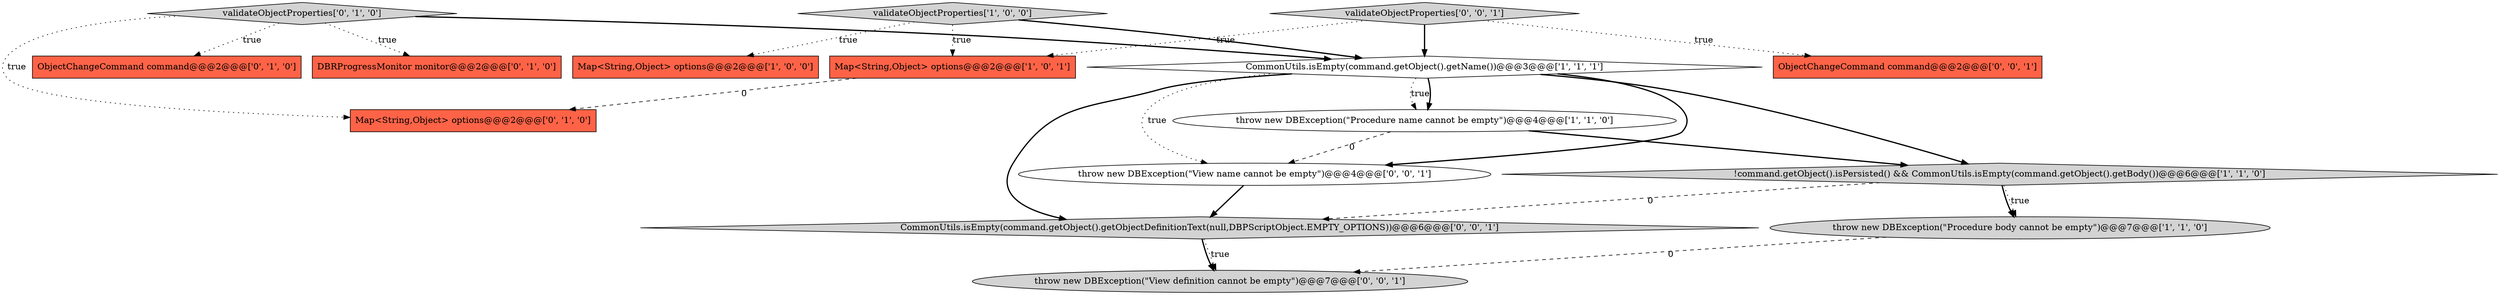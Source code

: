 digraph {
8 [style = filled, label = "validateObjectProperties['0', '1', '0']", fillcolor = lightgray, shape = diamond image = "AAA0AAABBB2BBB"];
5 [style = filled, label = "Map<String,Object> options@@@2@@@['1', '0', '1']", fillcolor = tomato, shape = box image = "AAA0AAABBB1BBB"];
0 [style = filled, label = "!command.getObject().isPersisted() && CommonUtils.isEmpty(command.getObject().getBody())@@@6@@@['1', '1', '0']", fillcolor = lightgray, shape = diamond image = "AAA0AAABBB1BBB"];
10 [style = filled, label = "Map<String,Object> options@@@2@@@['0', '1', '0']", fillcolor = tomato, shape = box image = "AAA1AAABBB2BBB"];
15 [style = filled, label = "throw new DBException(\"View definition cannot be empty\")@@@7@@@['0', '0', '1']", fillcolor = lightgray, shape = ellipse image = "AAA0AAABBB3BBB"];
7 [style = filled, label = "ObjectChangeCommand command@@@2@@@['0', '1', '0']", fillcolor = tomato, shape = box image = "AAA0AAABBB2BBB"];
2 [style = filled, label = "CommonUtils.isEmpty(command.getObject().getName())@@@3@@@['1', '1', '1']", fillcolor = white, shape = diamond image = "AAA0AAABBB1BBB"];
13 [style = filled, label = "throw new DBException(\"View name cannot be empty\")@@@4@@@['0', '0', '1']", fillcolor = white, shape = ellipse image = "AAA0AAABBB3BBB"];
4 [style = filled, label = "throw new DBException(\"Procedure body cannot be empty\")@@@7@@@['1', '1', '0']", fillcolor = lightgray, shape = ellipse image = "AAA0AAABBB1BBB"];
3 [style = filled, label = "validateObjectProperties['1', '0', '0']", fillcolor = lightgray, shape = diamond image = "AAA0AAABBB1BBB"];
12 [style = filled, label = "ObjectChangeCommand command@@@2@@@['0', '0', '1']", fillcolor = tomato, shape = box image = "AAA0AAABBB3BBB"];
9 [style = filled, label = "DBRProgressMonitor monitor@@@2@@@['0', '1', '0']", fillcolor = tomato, shape = box image = "AAA0AAABBB2BBB"];
14 [style = filled, label = "CommonUtils.isEmpty(command.getObject().getObjectDefinitionText(null,DBPScriptObject.EMPTY_OPTIONS))@@@6@@@['0', '0', '1']", fillcolor = lightgray, shape = diamond image = "AAA0AAABBB3BBB"];
1 [style = filled, label = "Map<String,Object> options@@@2@@@['1', '0', '0']", fillcolor = tomato, shape = box image = "AAA0AAABBB1BBB"];
11 [style = filled, label = "validateObjectProperties['0', '0', '1']", fillcolor = lightgray, shape = diamond image = "AAA0AAABBB3BBB"];
6 [style = filled, label = "throw new DBException(\"Procedure name cannot be empty\")@@@4@@@['1', '1', '0']", fillcolor = white, shape = ellipse image = "AAA0AAABBB1BBB"];
8->10 [style = dotted, label="true"];
0->4 [style = bold, label=""];
11->12 [style = dotted, label="true"];
3->2 [style = bold, label=""];
3->1 [style = dotted, label="true"];
2->13 [style = bold, label=""];
6->0 [style = bold, label=""];
4->15 [style = dashed, label="0"];
2->6 [style = dotted, label="true"];
6->13 [style = dashed, label="0"];
0->14 [style = dashed, label="0"];
8->7 [style = dotted, label="true"];
11->2 [style = bold, label=""];
8->2 [style = bold, label=""];
14->15 [style = dotted, label="true"];
2->13 [style = dotted, label="true"];
2->6 [style = bold, label=""];
5->10 [style = dashed, label="0"];
2->14 [style = bold, label=""];
2->0 [style = bold, label=""];
0->4 [style = dotted, label="true"];
13->14 [style = bold, label=""];
3->5 [style = dotted, label="true"];
14->15 [style = bold, label=""];
11->5 [style = dotted, label="true"];
8->9 [style = dotted, label="true"];
}
